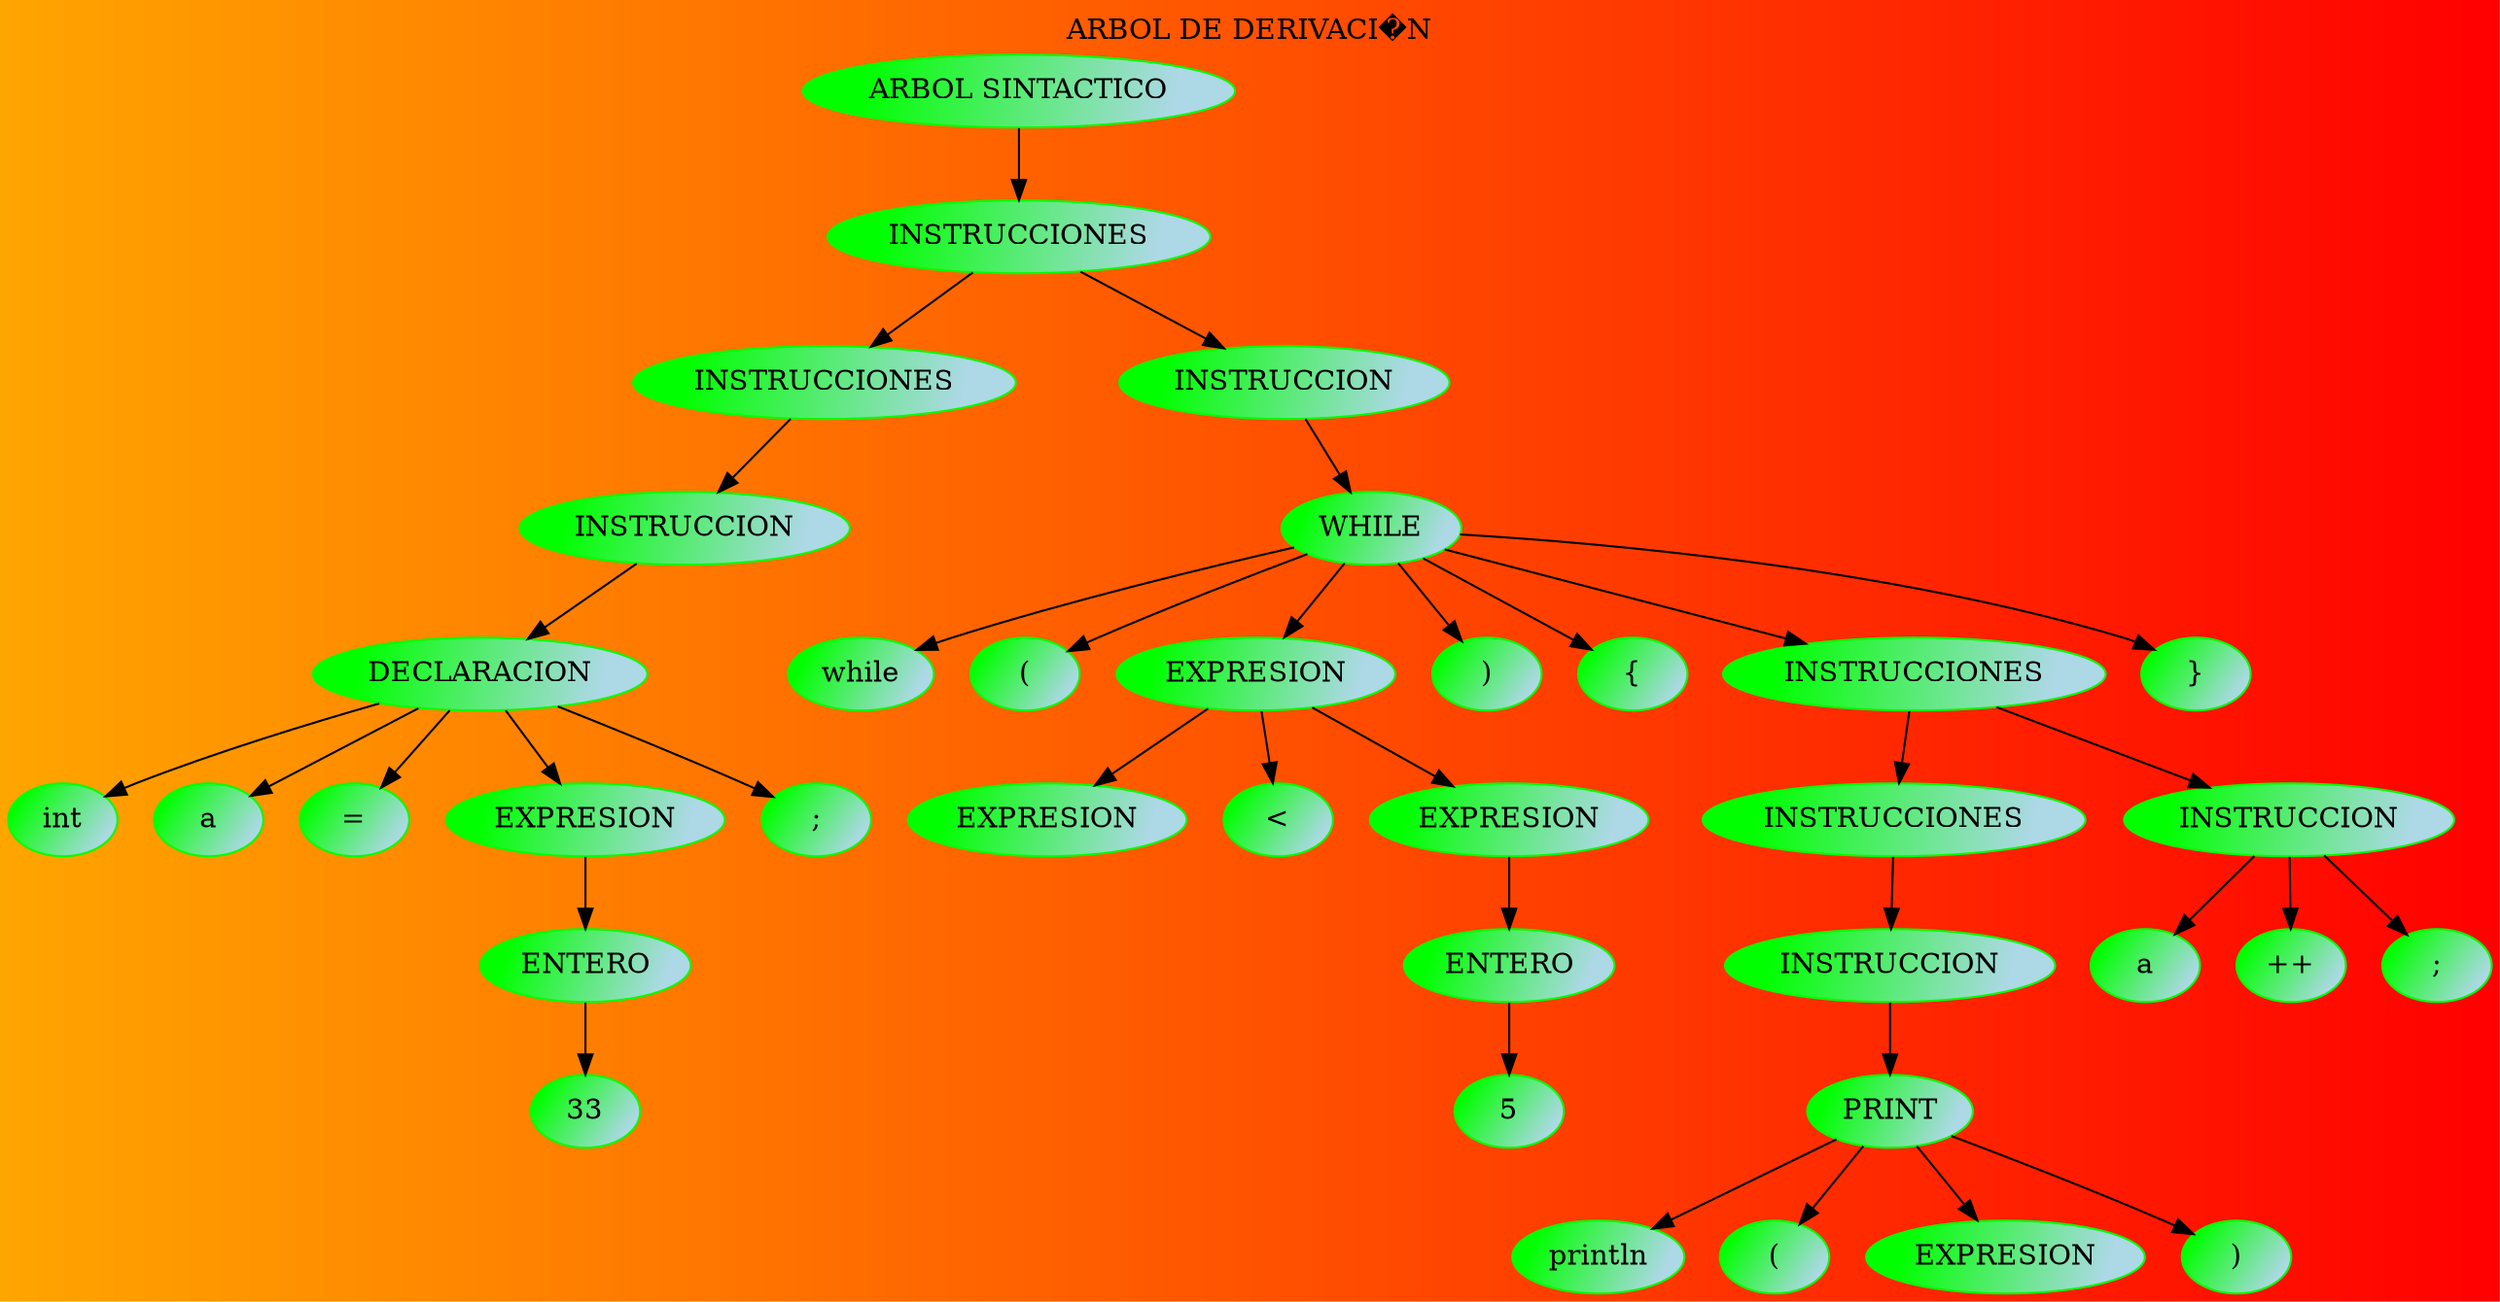 digraph G {

layout=dot     
fontcolor="black"   
label="ARBOL DE DERIVACI�N"      
labelloc = "t"  
bgcolor="orange:red"      
edge [weight=1000 color=black ]  
node [shape=ellipse style="filled"  color="green:lightblue" gradientangle="315"]   node_0[label="ARBOL SINTACTICO"]
node_1[label="INSTRUCCIONES"]
node_2[label="INSTRUCCIONES"]
node_3[label="INSTRUCCION"]
node_4[label="DECLARACION"]
node_5[label="int"]
node_6[label="a"]
node_7[label="="]
node_8[label="EXPRESION"]
node_9[label="ENTERO"]
node_10[label="33"]
node_11[label=";"]
node_12[label="INSTRUCCION"]
node_13[label="WHILE"]
node_14[label="while"]
node_15[label="("]
node_16[label="EXPRESION"]
node_17[label="EXPRESION"]
node_18[label="<"]
node_19[label="EXPRESION"]
node_20[label="ENTERO"]
node_21[label="5"]
node_22[label=")"]
node_23[label="{"]
node_24[label="INSTRUCCIONES"]
node_25[label="INSTRUCCIONES"]
node_26[label="INSTRUCCION"]
node_27[label="PRINT"]
node_28[label="println"]
node_29[label="("]
node_30[label="EXPRESION"]
node_31[label=")"]
node_32[label="INSTRUCCION"]
node_33[label="a"]
node_34[label="++"]
node_35[label=";"]
node_36[label="}"]

node_0->node_1
node_1->node_2
node_2->node_3
node_3->node_4
node_4->node_5
node_4->node_6
node_4->node_7
node_4->node_8
node_8->node_9
node_9->node_10
node_4->node_11
node_1->node_12
node_12->node_13
node_13->node_14
node_13->node_15
node_13->node_16
node_16->node_17
node_16->node_18
node_16->node_19
node_19->node_20
node_20->node_21
node_13->node_22
node_13->node_23
node_13->node_24
node_24->node_25
node_25->node_26
node_26->node_27
node_27->node_28
node_27->node_29
node_27->node_30
node_27->node_31
node_24->node_32
node_32->node_33
node_32->node_34
node_32->node_35
node_13->node_36

}